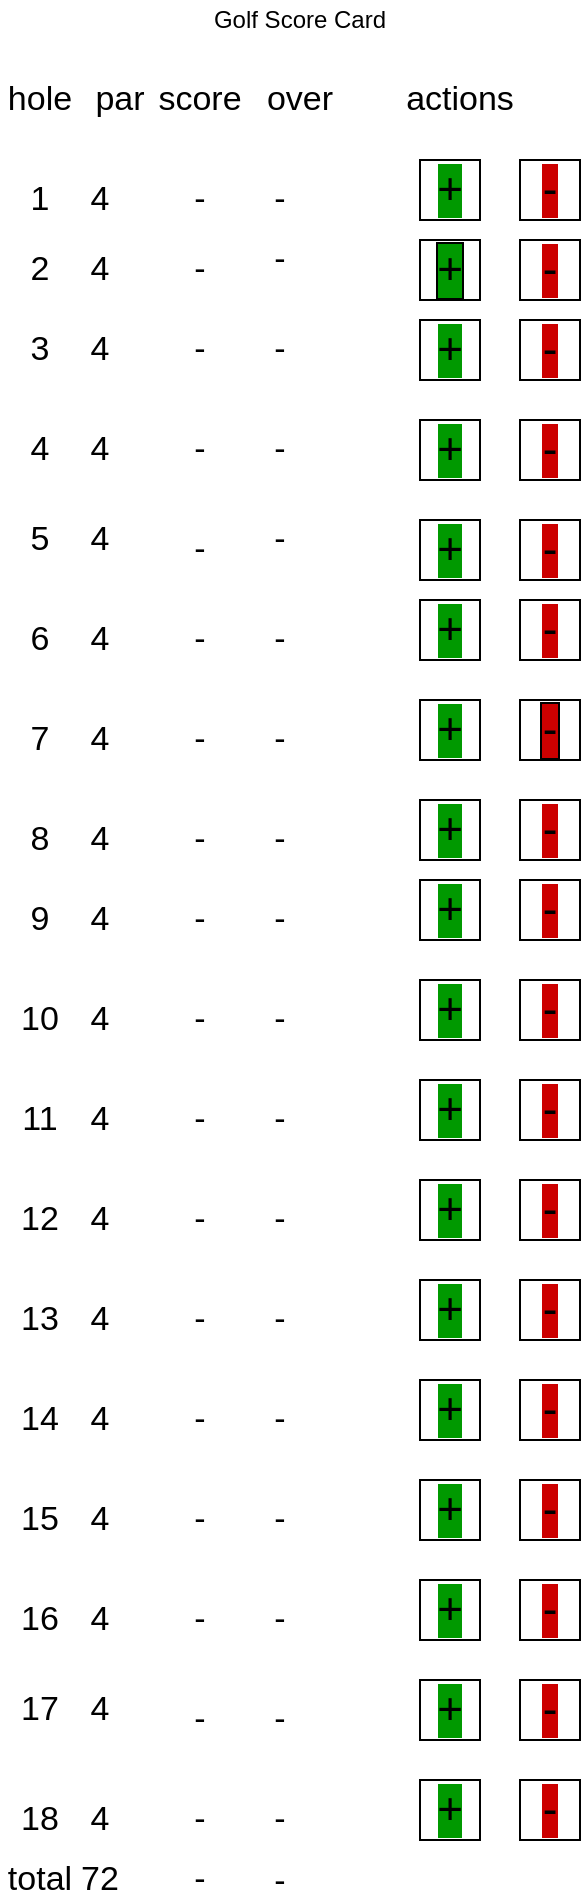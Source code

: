 <mxfile version="13.7.9" type="device"><diagram id="zDhVhVxxQw_o-nCUrhos" name="Page-1"><mxGraphModel dx="868" dy="482" grid="1" gridSize="10" guides="1" tooltips="1" connect="1" arrows="1" fold="1" page="1" pageScale="1" pageWidth="850" pageHeight="1100" math="0" shadow="0"><root><mxCell id="0"/><mxCell id="1" parent="0"/><mxCell id="NQEQ-MzYoxmdR76SNKdZ-1" value="Golf Score Card" style="text;html=1;strokeColor=none;fillColor=none;align=center;verticalAlign=middle;whiteSpace=wrap;rounded=0;" vertex="1" parent="1"><mxGeometry x="140" y="20" width="140" height="20" as="geometry"/></mxCell><mxCell id="NQEQ-MzYoxmdR76SNKdZ-3" value="+" style="whiteSpace=wrap;html=1;aspect=fixed;fontSize=22;labelBorderColor=#000000;labelBackgroundColor=#009900;" vertex="1" parent="1"><mxGeometry x="270" y="140" width="30" height="30" as="geometry"/></mxCell><mxCell id="NQEQ-MzYoxmdR76SNKdZ-4" value="+" style="whiteSpace=wrap;html=1;aspect=fixed;fontSize=22;labelBackgroundColor=#009900;" vertex="1" parent="1"><mxGeometry x="270" y="100" width="30" height="30" as="geometry"/></mxCell><mxCell id="NQEQ-MzYoxmdR76SNKdZ-5" value="+" style="whiteSpace=wrap;html=1;aspect=fixed;fontSize=22;labelBackgroundColor=#009900;" vertex="1" parent="1"><mxGeometry x="270" y="910" width="30" height="30" as="geometry"/></mxCell><mxCell id="NQEQ-MzYoxmdR76SNKdZ-6" value="+" style="whiteSpace=wrap;html=1;aspect=fixed;fontSize=22;labelBackgroundColor=#009900;" vertex="1" parent="1"><mxGeometry x="270" y="860" width="30" height="30" as="geometry"/></mxCell><mxCell id="NQEQ-MzYoxmdR76SNKdZ-7" value="+" style="whiteSpace=wrap;html=1;aspect=fixed;fontSize=22;labelBackgroundColor=#009900;" vertex="1" parent="1"><mxGeometry x="270" y="810" width="30" height="30" as="geometry"/></mxCell><mxCell id="NQEQ-MzYoxmdR76SNKdZ-8" value="+" style="whiteSpace=wrap;html=1;aspect=fixed;fontSize=22;labelBackgroundColor=#009900;" vertex="1" parent="1"><mxGeometry x="270" y="760" width="30" height="30" as="geometry"/></mxCell><mxCell id="NQEQ-MzYoxmdR76SNKdZ-9" value="+" style="whiteSpace=wrap;html=1;aspect=fixed;fontSize=22;labelBackgroundColor=#009900;" vertex="1" parent="1"><mxGeometry x="270" y="710" width="30" height="30" as="geometry"/></mxCell><mxCell id="NQEQ-MzYoxmdR76SNKdZ-10" value="+" style="whiteSpace=wrap;html=1;aspect=fixed;fontSize=22;labelBackgroundColor=#009900;" vertex="1" parent="1"><mxGeometry x="270" y="660" width="30" height="30" as="geometry"/></mxCell><mxCell id="NQEQ-MzYoxmdR76SNKdZ-11" value="+" style="whiteSpace=wrap;html=1;aspect=fixed;fontSize=22;labelBackgroundColor=#009900;" vertex="1" parent="1"><mxGeometry x="270" y="610" width="30" height="30" as="geometry"/></mxCell><mxCell id="NQEQ-MzYoxmdR76SNKdZ-12" value="+" style="whiteSpace=wrap;html=1;aspect=fixed;fontSize=22;labelBackgroundColor=#009900;" vertex="1" parent="1"><mxGeometry x="270" y="560" width="30" height="30" as="geometry"/></mxCell><mxCell id="NQEQ-MzYoxmdR76SNKdZ-13" value="+" style="whiteSpace=wrap;html=1;aspect=fixed;fontSize=22;labelBackgroundColor=#009900;" vertex="1" parent="1"><mxGeometry x="270" y="510" width="30" height="30" as="geometry"/></mxCell><mxCell id="NQEQ-MzYoxmdR76SNKdZ-14" value="+" style="whiteSpace=wrap;html=1;aspect=fixed;fontSize=22;labelBackgroundColor=#009900;" vertex="1" parent="1"><mxGeometry x="270" y="460" width="30" height="30" as="geometry"/></mxCell><mxCell id="NQEQ-MzYoxmdR76SNKdZ-15" value="+" style="whiteSpace=wrap;html=1;aspect=fixed;fontSize=22;labelBackgroundColor=#009900;" vertex="1" parent="1"><mxGeometry x="270" y="420" width="30" height="30" as="geometry"/></mxCell><mxCell id="NQEQ-MzYoxmdR76SNKdZ-16" value="+" style="whiteSpace=wrap;html=1;aspect=fixed;fontSize=22;labelBackgroundColor=#009900;" vertex="1" parent="1"><mxGeometry x="270" y="370" width="30" height="30" as="geometry"/></mxCell><mxCell id="NQEQ-MzYoxmdR76SNKdZ-17" value="+" style="whiteSpace=wrap;html=1;aspect=fixed;fontSize=22;labelBackgroundColor=#009900;" vertex="1" parent="1"><mxGeometry x="270" y="320" width="30" height="30" as="geometry"/></mxCell><mxCell id="NQEQ-MzYoxmdR76SNKdZ-18" value="+" style="whiteSpace=wrap;html=1;aspect=fixed;fontSize=22;labelBackgroundColor=#009900;" vertex="1" parent="1"><mxGeometry x="270" y="280" width="30" height="30" as="geometry"/></mxCell><mxCell id="NQEQ-MzYoxmdR76SNKdZ-19" value="+" style="whiteSpace=wrap;html=1;aspect=fixed;fontSize=22;labelBackgroundColor=#009900;" vertex="1" parent="1"><mxGeometry x="270" y="230" width="30" height="30" as="geometry"/></mxCell><mxCell id="NQEQ-MzYoxmdR76SNKdZ-20" value="+" style="whiteSpace=wrap;html=1;aspect=fixed;fontSize=22;labelBackgroundColor=#009900;" vertex="1" parent="1"><mxGeometry x="270" y="180" width="30" height="30" as="geometry"/></mxCell><mxCell id="NQEQ-MzYoxmdR76SNKdZ-24" value="-" style="whiteSpace=wrap;html=1;aspect=fixed;fontSize=22;labelBorderColor=#000000;labelBackgroundColor=#CC0000;" vertex="1" parent="1"><mxGeometry x="320" y="370" width="30" height="30" as="geometry"/></mxCell><mxCell id="NQEQ-MzYoxmdR76SNKdZ-25" value="-" style="whiteSpace=wrap;html=1;aspect=fixed;fontSize=22;labelBackgroundColor=#CC0000;" vertex="1" parent="1"><mxGeometry x="320" y="420" width="30" height="30" as="geometry"/></mxCell><mxCell id="NQEQ-MzYoxmdR76SNKdZ-26" value="-" style="whiteSpace=wrap;html=1;aspect=fixed;fontSize=22;labelBackgroundColor=#CC0000;" vertex="1" parent="1"><mxGeometry x="320" y="100" width="30" height="30" as="geometry"/></mxCell><mxCell id="NQEQ-MzYoxmdR76SNKdZ-29" value="-" style="whiteSpace=wrap;html=1;aspect=fixed;fontSize=22;labelBackgroundColor=#CC0000;" vertex="1" parent="1"><mxGeometry x="320" y="910" width="30" height="30" as="geometry"/></mxCell><mxCell id="NQEQ-MzYoxmdR76SNKdZ-30" value="-" style="whiteSpace=wrap;html=1;aspect=fixed;fontSize=22;labelBackgroundColor=#CC0000;" vertex="1" parent="1"><mxGeometry x="320" y="860" width="30" height="30" as="geometry"/></mxCell><mxCell id="NQEQ-MzYoxmdR76SNKdZ-31" value="-" style="whiteSpace=wrap;html=1;aspect=fixed;fontSize=22;labelBackgroundColor=#CC0000;" vertex="1" parent="1"><mxGeometry x="320" y="810" width="30" height="30" as="geometry"/></mxCell><mxCell id="NQEQ-MzYoxmdR76SNKdZ-32" value="-" style="whiteSpace=wrap;html=1;aspect=fixed;fontSize=22;labelBackgroundColor=#CC0000;" vertex="1" parent="1"><mxGeometry x="320" y="760" width="30" height="30" as="geometry"/></mxCell><mxCell id="NQEQ-MzYoxmdR76SNKdZ-33" value="-" style="whiteSpace=wrap;html=1;aspect=fixed;fontSize=22;labelBackgroundColor=#CC0000;" vertex="1" parent="1"><mxGeometry x="320" y="710" width="30" height="30" as="geometry"/></mxCell><mxCell id="NQEQ-MzYoxmdR76SNKdZ-34" value="-" style="whiteSpace=wrap;html=1;aspect=fixed;fontSize=22;labelBackgroundColor=#CC0000;" vertex="1" parent="1"><mxGeometry x="320" y="460" width="30" height="30" as="geometry"/></mxCell><mxCell id="NQEQ-MzYoxmdR76SNKdZ-35" value="-" style="whiteSpace=wrap;html=1;aspect=fixed;fontSize=22;labelBackgroundColor=#CC0000;" vertex="1" parent="1"><mxGeometry x="320" y="510" width="30" height="30" as="geometry"/></mxCell><mxCell id="NQEQ-MzYoxmdR76SNKdZ-36" value="-" style="whiteSpace=wrap;html=1;aspect=fixed;fontSize=22;labelBackgroundColor=#CC0000;" vertex="1" parent="1"><mxGeometry x="320" y="560" width="30" height="30" as="geometry"/></mxCell><mxCell id="NQEQ-MzYoxmdR76SNKdZ-37" value="-" style="whiteSpace=wrap;html=1;aspect=fixed;fontSize=22;labelBackgroundColor=#CC0000;" vertex="1" parent="1"><mxGeometry x="320" y="610" width="30" height="30" as="geometry"/></mxCell><mxCell id="NQEQ-MzYoxmdR76SNKdZ-38" value="-" style="whiteSpace=wrap;html=1;aspect=fixed;fontSize=22;labelBackgroundColor=#CC0000;" vertex="1" parent="1"><mxGeometry x="320" y="660" width="30" height="30" as="geometry"/></mxCell><mxCell id="NQEQ-MzYoxmdR76SNKdZ-39" value="-" style="whiteSpace=wrap;html=1;aspect=fixed;fontSize=22;labelBackgroundColor=#CC0000;" vertex="1" parent="1"><mxGeometry x="320" y="140" width="30" height="30" as="geometry"/></mxCell><mxCell id="NQEQ-MzYoxmdR76SNKdZ-40" value="-" style="whiteSpace=wrap;html=1;aspect=fixed;fontSize=22;labelBackgroundColor=#CC0000;" vertex="1" parent="1"><mxGeometry x="320" y="180" width="30" height="30" as="geometry"/></mxCell><mxCell id="NQEQ-MzYoxmdR76SNKdZ-41" value="-" style="whiteSpace=wrap;html=1;aspect=fixed;fontSize=22;labelBackgroundColor=#CC0000;" vertex="1" parent="1"><mxGeometry x="320" y="230" width="30" height="30" as="geometry"/></mxCell><mxCell id="NQEQ-MzYoxmdR76SNKdZ-42" value="-" style="whiteSpace=wrap;html=1;aspect=fixed;fontSize=22;labelBackgroundColor=#CC0000;" vertex="1" parent="1"><mxGeometry x="320" y="280" width="30" height="30" as="geometry"/></mxCell><mxCell id="NQEQ-MzYoxmdR76SNKdZ-43" value="-" style="whiteSpace=wrap;html=1;aspect=fixed;fontSize=22;labelBackgroundColor=#CC0000;" vertex="1" parent="1"><mxGeometry x="320" y="320" width="30" height="30" as="geometry"/></mxCell><mxCell id="NQEQ-MzYoxmdR76SNKdZ-47" value="hole" style="text;html=1;strokeColor=none;fillColor=none;align=center;verticalAlign=middle;whiteSpace=wrap;rounded=0;fontSize=17;" vertex="1" parent="1"><mxGeometry x="60" y="60" width="40" height="20" as="geometry"/></mxCell><mxCell id="NQEQ-MzYoxmdR76SNKdZ-49" value="par" style="text;html=1;strokeColor=none;fillColor=none;align=center;verticalAlign=middle;whiteSpace=wrap;rounded=0;fontSize=17;" vertex="1" parent="1"><mxGeometry x="100" y="60" width="40" height="20" as="geometry"/></mxCell><mxCell id="NQEQ-MzYoxmdR76SNKdZ-50" value="score" style="text;html=1;strokeColor=none;fillColor=none;align=center;verticalAlign=middle;whiteSpace=wrap;rounded=0;fontSize=17;" vertex="1" parent="1"><mxGeometry x="140" y="60" width="40" height="20" as="geometry"/></mxCell><mxCell id="NQEQ-MzYoxmdR76SNKdZ-51" value="over" style="text;html=1;strokeColor=none;fillColor=none;align=center;verticalAlign=middle;whiteSpace=wrap;rounded=0;fontSize=17;" vertex="1" parent="1"><mxGeometry x="190" y="60" width="40" height="20" as="geometry"/></mxCell><mxCell id="NQEQ-MzYoxmdR76SNKdZ-52" value="4" style="text;html=1;strokeColor=none;fillColor=none;align=center;verticalAlign=middle;whiteSpace=wrap;rounded=0;fontSize=17;" vertex="1" parent="1"><mxGeometry x="90" y="110" width="40" height="20" as="geometry"/></mxCell><mxCell id="NQEQ-MzYoxmdR76SNKdZ-53" value="-" style="text;html=1;strokeColor=none;fillColor=none;align=center;verticalAlign=middle;whiteSpace=wrap;rounded=0;fontSize=17;" vertex="1" parent="1"><mxGeometry x="140" y="110" width="40" height="20" as="geometry"/></mxCell><mxCell id="NQEQ-MzYoxmdR76SNKdZ-54" value="8" style="text;html=1;strokeColor=none;fillColor=none;align=center;verticalAlign=middle;whiteSpace=wrap;rounded=0;fontSize=17;" vertex="1" parent="1"><mxGeometry x="60" y="430" width="40" height="20" as="geometry"/></mxCell><mxCell id="NQEQ-MzYoxmdR76SNKdZ-55" value="7" style="text;html=1;strokeColor=none;fillColor=none;align=center;verticalAlign=middle;whiteSpace=wrap;rounded=0;fontSize=17;" vertex="1" parent="1"><mxGeometry x="60" y="380" width="40" height="20" as="geometry"/></mxCell><mxCell id="NQEQ-MzYoxmdR76SNKdZ-56" value="6" style="text;html=1;strokeColor=none;fillColor=none;align=center;verticalAlign=middle;whiteSpace=wrap;rounded=0;fontSize=17;" vertex="1" parent="1"><mxGeometry x="60" y="330" width="40" height="20" as="geometry"/></mxCell><mxCell id="NQEQ-MzYoxmdR76SNKdZ-57" value="5" style="text;html=1;strokeColor=none;fillColor=none;align=center;verticalAlign=middle;whiteSpace=wrap;rounded=0;fontSize=17;" vertex="1" parent="1"><mxGeometry x="60" y="280" width="40" height="20" as="geometry"/></mxCell><mxCell id="NQEQ-MzYoxmdR76SNKdZ-58" value="1" style="text;html=1;strokeColor=none;fillColor=none;align=center;verticalAlign=middle;whiteSpace=wrap;rounded=0;fontSize=17;" vertex="1" parent="1"><mxGeometry x="60" y="110" width="40" height="20" as="geometry"/></mxCell><mxCell id="NQEQ-MzYoxmdR76SNKdZ-59" value="2" style="text;html=1;strokeColor=none;fillColor=none;align=center;verticalAlign=middle;whiteSpace=wrap;rounded=0;fontSize=17;" vertex="1" parent="1"><mxGeometry x="60" y="145" width="40" height="20" as="geometry"/></mxCell><mxCell id="NQEQ-MzYoxmdR76SNKdZ-60" value="3" style="text;html=1;strokeColor=none;fillColor=none;align=center;verticalAlign=middle;whiteSpace=wrap;rounded=0;fontSize=17;" vertex="1" parent="1"><mxGeometry x="60" y="185" width="40" height="20" as="geometry"/></mxCell><mxCell id="NQEQ-MzYoxmdR76SNKdZ-61" value="4" style="text;html=1;strokeColor=none;fillColor=none;align=center;verticalAlign=middle;whiteSpace=wrap;rounded=0;fontSize=17;" vertex="1" parent="1"><mxGeometry x="60" y="235" width="40" height="20" as="geometry"/></mxCell><mxCell id="NQEQ-MzYoxmdR76SNKdZ-63" value="4" style="text;html=1;strokeColor=none;fillColor=none;align=center;verticalAlign=middle;whiteSpace=wrap;rounded=0;fontSize=17;" vertex="1" parent="1"><mxGeometry x="90" y="145" width="40" height="20" as="geometry"/></mxCell><mxCell id="NQEQ-MzYoxmdR76SNKdZ-64" value="4" style="text;html=1;strokeColor=none;fillColor=none;align=center;verticalAlign=middle;whiteSpace=wrap;rounded=0;fontSize=17;" vertex="1" parent="1"><mxGeometry x="90" y="520" width="40" height="20" as="geometry"/></mxCell><mxCell id="NQEQ-MzYoxmdR76SNKdZ-65" value="4" style="text;html=1;strokeColor=none;fillColor=none;align=center;verticalAlign=middle;whiteSpace=wrap;rounded=0;fontSize=17;" vertex="1" parent="1"><mxGeometry x="90" y="470" width="40" height="20" as="geometry"/></mxCell><mxCell id="NQEQ-MzYoxmdR76SNKdZ-66" value="4" style="text;html=1;strokeColor=none;fillColor=none;align=center;verticalAlign=middle;whiteSpace=wrap;rounded=0;fontSize=17;" vertex="1" parent="1"><mxGeometry x="90" y="430" width="40" height="20" as="geometry"/></mxCell><mxCell id="NQEQ-MzYoxmdR76SNKdZ-67" value="4" style="text;html=1;strokeColor=none;fillColor=none;align=center;verticalAlign=middle;whiteSpace=wrap;rounded=0;fontSize=17;" vertex="1" parent="1"><mxGeometry x="90" y="280" width="40" height="20" as="geometry"/></mxCell><mxCell id="NQEQ-MzYoxmdR76SNKdZ-68" value="4" style="text;html=1;strokeColor=none;fillColor=none;align=center;verticalAlign=middle;whiteSpace=wrap;rounded=0;fontSize=17;" vertex="1" parent="1"><mxGeometry x="90" y="380" width="40" height="20" as="geometry"/></mxCell><mxCell id="NQEQ-MzYoxmdR76SNKdZ-69" value="4" style="text;html=1;strokeColor=none;fillColor=none;align=center;verticalAlign=middle;whiteSpace=wrap;rounded=0;fontSize=17;" vertex="1" parent="1"><mxGeometry x="90" y="330" width="40" height="20" as="geometry"/></mxCell><mxCell id="NQEQ-MzYoxmdR76SNKdZ-70" value="4" style="text;html=1;strokeColor=none;fillColor=none;align=center;verticalAlign=middle;whiteSpace=wrap;rounded=0;fontSize=17;" vertex="1" parent="1"><mxGeometry x="90" y="235" width="40" height="20" as="geometry"/></mxCell><mxCell id="NQEQ-MzYoxmdR76SNKdZ-71" value="4" style="text;html=1;strokeColor=none;fillColor=none;align=center;verticalAlign=middle;whiteSpace=wrap;rounded=0;fontSize=17;" vertex="1" parent="1"><mxGeometry x="90" y="185" width="40" height="20" as="geometry"/></mxCell><mxCell id="NQEQ-MzYoxmdR76SNKdZ-73" value="4" style="text;html=1;strokeColor=none;fillColor=none;align=center;verticalAlign=middle;whiteSpace=wrap;rounded=0;fontSize=17;" vertex="1" parent="1"><mxGeometry x="90" y="670" width="40" height="20" as="geometry"/></mxCell><mxCell id="NQEQ-MzYoxmdR76SNKdZ-74" value="4" style="text;html=1;strokeColor=none;fillColor=none;align=center;verticalAlign=middle;whiteSpace=wrap;rounded=0;fontSize=17;" vertex="1" parent="1"><mxGeometry x="90" y="620" width="40" height="20" as="geometry"/></mxCell><mxCell id="NQEQ-MzYoxmdR76SNKdZ-75" value="4" style="text;html=1;strokeColor=none;fillColor=none;align=center;verticalAlign=middle;whiteSpace=wrap;rounded=0;fontSize=17;" vertex="1" parent="1"><mxGeometry x="90" y="570" width="40" height="20" as="geometry"/></mxCell><mxCell id="NQEQ-MzYoxmdR76SNKdZ-76" value="4" style="text;html=1;strokeColor=none;fillColor=none;align=center;verticalAlign=middle;whiteSpace=wrap;rounded=0;fontSize=17;" vertex="1" parent="1"><mxGeometry x="90" y="770" width="40" height="20" as="geometry"/></mxCell><mxCell id="NQEQ-MzYoxmdR76SNKdZ-77" value="4" style="text;html=1;strokeColor=none;fillColor=none;align=center;verticalAlign=middle;whiteSpace=wrap;rounded=0;fontSize=17;" vertex="1" parent="1"><mxGeometry x="90" y="720" width="40" height="20" as="geometry"/></mxCell><mxCell id="NQEQ-MzYoxmdR76SNKdZ-78" value="4" style="text;html=1;strokeColor=none;fillColor=none;align=center;verticalAlign=middle;whiteSpace=wrap;rounded=0;fontSize=17;" vertex="1" parent="1"><mxGeometry x="90" y="865" width="40" height="20" as="geometry"/></mxCell><mxCell id="NQEQ-MzYoxmdR76SNKdZ-79" value="4" style="text;html=1;strokeColor=none;fillColor=none;align=center;verticalAlign=middle;whiteSpace=wrap;rounded=0;fontSize=17;" vertex="1" parent="1"><mxGeometry x="90" y="820" width="40" height="20" as="geometry"/></mxCell><mxCell id="NQEQ-MzYoxmdR76SNKdZ-80" value="4" style="text;html=1;strokeColor=none;fillColor=none;align=center;verticalAlign=middle;whiteSpace=wrap;rounded=0;fontSize=17;" vertex="1" parent="1"><mxGeometry x="90" y="920" width="40" height="20" as="geometry"/></mxCell><mxCell id="NQEQ-MzYoxmdR76SNKdZ-81" value="9" style="text;html=1;strokeColor=none;fillColor=none;align=center;verticalAlign=middle;whiteSpace=wrap;rounded=0;fontSize=17;" vertex="1" parent="1"><mxGeometry x="60" y="470" width="40" height="20" as="geometry"/></mxCell><mxCell id="NQEQ-MzYoxmdR76SNKdZ-82" style="edgeStyle=orthogonalEdgeStyle;rounded=0;orthogonalLoop=1;jettySize=auto;html=1;exitX=0.5;exitY=1;exitDx=0;exitDy=0;fontSize=17;" edge="1" parent="1" source="NQEQ-MzYoxmdR76SNKdZ-81" target="NQEQ-MzYoxmdR76SNKdZ-81"><mxGeometry relative="1" as="geometry"/></mxCell><mxCell id="NQEQ-MzYoxmdR76SNKdZ-83" value="10" style="text;html=1;strokeColor=none;fillColor=none;align=center;verticalAlign=middle;whiteSpace=wrap;rounded=0;fontSize=17;" vertex="1" parent="1"><mxGeometry x="60" y="520" width="40" height="20" as="geometry"/></mxCell><mxCell id="NQEQ-MzYoxmdR76SNKdZ-84" value="14" style="text;html=1;strokeColor=none;fillColor=none;align=center;verticalAlign=middle;whiteSpace=wrap;rounded=0;fontSize=17;" vertex="1" parent="1"><mxGeometry x="60" y="720" width="40" height="20" as="geometry"/></mxCell><mxCell id="NQEQ-MzYoxmdR76SNKdZ-85" value="13" style="text;html=1;strokeColor=none;fillColor=none;align=center;verticalAlign=middle;whiteSpace=wrap;rounded=0;fontSize=17;" vertex="1" parent="1"><mxGeometry x="60" y="670" width="40" height="20" as="geometry"/></mxCell><mxCell id="NQEQ-MzYoxmdR76SNKdZ-86" value="12" style="text;html=1;strokeColor=none;fillColor=none;align=center;verticalAlign=middle;whiteSpace=wrap;rounded=0;fontSize=17;" vertex="1" parent="1"><mxGeometry x="60" y="620" width="40" height="20" as="geometry"/></mxCell><mxCell id="NQEQ-MzYoxmdR76SNKdZ-87" value="11" style="text;html=1;strokeColor=none;fillColor=none;align=center;verticalAlign=middle;whiteSpace=wrap;rounded=0;fontSize=17;" vertex="1" parent="1"><mxGeometry x="60" y="570" width="40" height="20" as="geometry"/></mxCell><mxCell id="NQEQ-MzYoxmdR76SNKdZ-88" value="15" style="text;html=1;strokeColor=none;fillColor=none;align=center;verticalAlign=middle;whiteSpace=wrap;rounded=0;fontSize=17;" vertex="1" parent="1"><mxGeometry x="60" y="770" width="40" height="20" as="geometry"/></mxCell><mxCell id="NQEQ-MzYoxmdR76SNKdZ-90" value="16" style="text;html=1;strokeColor=none;fillColor=none;align=center;verticalAlign=middle;whiteSpace=wrap;rounded=0;fontSize=17;" vertex="1" parent="1"><mxGeometry x="60" y="820" width="40" height="20" as="geometry"/></mxCell><mxCell id="NQEQ-MzYoxmdR76SNKdZ-91" value="17" style="text;html=1;strokeColor=none;fillColor=none;align=center;verticalAlign=middle;whiteSpace=wrap;rounded=0;fontSize=17;" vertex="1" parent="1"><mxGeometry x="60" y="865" width="40" height="20" as="geometry"/></mxCell><mxCell id="NQEQ-MzYoxmdR76SNKdZ-92" value="18" style="text;html=1;strokeColor=none;fillColor=none;align=center;verticalAlign=middle;whiteSpace=wrap;rounded=0;fontSize=17;" vertex="1" parent="1"><mxGeometry x="60" y="920" width="40" height="20" as="geometry"/></mxCell><mxCell id="NQEQ-MzYoxmdR76SNKdZ-94" value="-" style="text;html=1;strokeColor=none;fillColor=none;align=center;verticalAlign=middle;whiteSpace=wrap;rounded=0;fontSize=17;" vertex="1" parent="1"><mxGeometry x="180" y="110" width="40" height="20" as="geometry"/></mxCell><mxCell id="NQEQ-MzYoxmdR76SNKdZ-95" value="-" style="text;html=1;strokeColor=none;fillColor=none;align=center;verticalAlign=middle;whiteSpace=wrap;rounded=0;fontSize=17;" vertex="1" parent="1"><mxGeometry x="180" y="140" width="40" height="20" as="geometry"/></mxCell><mxCell id="NQEQ-MzYoxmdR76SNKdZ-96" value="-" style="text;html=1;strokeColor=none;fillColor=none;align=center;verticalAlign=middle;whiteSpace=wrap;rounded=0;fontSize=17;" vertex="1" parent="1"><mxGeometry x="180" y="570" width="40" height="20" as="geometry"/></mxCell><mxCell id="NQEQ-MzYoxmdR76SNKdZ-97" value="-" style="text;html=1;strokeColor=none;fillColor=none;align=center;verticalAlign=middle;whiteSpace=wrap;rounded=0;fontSize=17;" vertex="1" parent="1"><mxGeometry x="140" y="520" width="40" height="20" as="geometry"/></mxCell><mxCell id="NQEQ-MzYoxmdR76SNKdZ-98" value="-" style="text;html=1;strokeColor=none;fillColor=none;align=center;verticalAlign=middle;whiteSpace=wrap;rounded=0;fontSize=17;" vertex="1" parent="1"><mxGeometry x="180" y="520" width="40" height="20" as="geometry"/></mxCell><mxCell id="NQEQ-MzYoxmdR76SNKdZ-99" value="-" style="text;html=1;strokeColor=none;fillColor=none;align=center;verticalAlign=middle;whiteSpace=wrap;rounded=0;fontSize=17;" vertex="1" parent="1"><mxGeometry x="140" y="470" width="40" height="20" as="geometry"/></mxCell><mxCell id="NQEQ-MzYoxmdR76SNKdZ-100" value="-" style="text;html=1;strokeColor=none;fillColor=none;align=center;verticalAlign=middle;whiteSpace=wrap;rounded=0;fontSize=17;" vertex="1" parent="1"><mxGeometry x="180" y="470" width="40" height="20" as="geometry"/></mxCell><mxCell id="NQEQ-MzYoxmdR76SNKdZ-101" value="-" style="text;html=1;strokeColor=none;fillColor=none;align=center;verticalAlign=middle;whiteSpace=wrap;rounded=0;fontSize=17;" vertex="1" parent="1"><mxGeometry x="140" y="430" width="40" height="20" as="geometry"/></mxCell><mxCell id="NQEQ-MzYoxmdR76SNKdZ-102" value="-" style="text;html=1;strokeColor=none;fillColor=none;align=center;verticalAlign=middle;whiteSpace=wrap;rounded=0;fontSize=17;" vertex="1" parent="1"><mxGeometry x="180" y="430" width="40" height="20" as="geometry"/></mxCell><mxCell id="NQEQ-MzYoxmdR76SNKdZ-103" value="-" style="text;html=1;strokeColor=none;fillColor=none;align=center;verticalAlign=middle;whiteSpace=wrap;rounded=0;fontSize=17;" vertex="1" parent="1"><mxGeometry x="140" y="380" width="40" height="20" as="geometry"/></mxCell><mxCell id="NQEQ-MzYoxmdR76SNKdZ-104" value="-" style="text;html=1;strokeColor=none;fillColor=none;align=center;verticalAlign=middle;whiteSpace=wrap;rounded=0;fontSize=17;" vertex="1" parent="1"><mxGeometry x="180" y="380" width="40" height="20" as="geometry"/></mxCell><mxCell id="NQEQ-MzYoxmdR76SNKdZ-105" value="-" style="text;html=1;strokeColor=none;fillColor=none;align=center;verticalAlign=middle;whiteSpace=wrap;rounded=0;fontSize=17;" vertex="1" parent="1"><mxGeometry x="180" y="330" width="40" height="20" as="geometry"/></mxCell><mxCell id="NQEQ-MzYoxmdR76SNKdZ-106" value="-" style="text;html=1;strokeColor=none;fillColor=none;align=center;verticalAlign=middle;whiteSpace=wrap;rounded=0;fontSize=17;" vertex="1" parent="1"><mxGeometry x="140" y="330" width="40" height="20" as="geometry"/></mxCell><mxCell id="NQEQ-MzYoxmdR76SNKdZ-107" value="-" style="text;html=1;strokeColor=none;fillColor=none;align=center;verticalAlign=middle;whiteSpace=wrap;rounded=0;fontSize=17;" vertex="1" parent="1"><mxGeometry x="180" y="280" width="40" height="20" as="geometry"/></mxCell><mxCell id="NQEQ-MzYoxmdR76SNKdZ-108" value="-" style="text;html=1;strokeColor=none;fillColor=none;align=center;verticalAlign=middle;whiteSpace=wrap;rounded=0;fontSize=17;" vertex="1" parent="1"><mxGeometry x="180" y="235" width="40" height="20" as="geometry"/></mxCell><mxCell id="NQEQ-MzYoxmdR76SNKdZ-109" value="-" style="text;html=1;strokeColor=none;fillColor=none;align=center;verticalAlign=middle;whiteSpace=wrap;rounded=0;fontSize=17;" vertex="1" parent="1"><mxGeometry x="180" y="185" width="40" height="20" as="geometry"/></mxCell><mxCell id="NQEQ-MzYoxmdR76SNKdZ-110" value="-" style="text;html=1;strokeColor=none;fillColor=none;align=center;verticalAlign=middle;whiteSpace=wrap;rounded=0;fontSize=17;" vertex="1" parent="1"><mxGeometry x="140" y="285" width="40" height="20" as="geometry"/></mxCell><mxCell id="NQEQ-MzYoxmdR76SNKdZ-111" value="-" style="text;html=1;strokeColor=none;fillColor=none;align=center;verticalAlign=middle;whiteSpace=wrap;rounded=0;fontSize=17;" vertex="1" parent="1"><mxGeometry x="140" y="235" width="40" height="20" as="geometry"/></mxCell><mxCell id="NQEQ-MzYoxmdR76SNKdZ-112" value="-" style="text;html=1;strokeColor=none;fillColor=none;align=center;verticalAlign=middle;whiteSpace=wrap;rounded=0;fontSize=17;" vertex="1" parent="1"><mxGeometry x="140" y="185" width="40" height="20" as="geometry"/></mxCell><mxCell id="NQEQ-MzYoxmdR76SNKdZ-113" value="-" style="text;html=1;strokeColor=none;fillColor=none;align=center;verticalAlign=middle;whiteSpace=wrap;rounded=0;fontSize=17;" vertex="1" parent="1"><mxGeometry x="140" y="145" width="40" height="20" as="geometry"/></mxCell><mxCell id="NQEQ-MzYoxmdR76SNKdZ-116" style="edgeStyle=orthogonalEdgeStyle;rounded=0;orthogonalLoop=1;jettySize=auto;html=1;exitX=0.5;exitY=1;exitDx=0;exitDy=0;fontSize=17;" edge="1" parent="1" source="NQEQ-MzYoxmdR76SNKdZ-110" target="NQEQ-MzYoxmdR76SNKdZ-110"><mxGeometry relative="1" as="geometry"/></mxCell><mxCell id="NQEQ-MzYoxmdR76SNKdZ-117" style="edgeStyle=orthogonalEdgeStyle;rounded=0;orthogonalLoop=1;jettySize=auto;html=1;exitX=0.5;exitY=1;exitDx=0;exitDy=0;fontSize=17;" edge="1" parent="1" source="NQEQ-MzYoxmdR76SNKdZ-103" target="NQEQ-MzYoxmdR76SNKdZ-103"><mxGeometry relative="1" as="geometry"/></mxCell><mxCell id="NQEQ-MzYoxmdR76SNKdZ-119" value="-" style="text;html=1;strokeColor=none;fillColor=none;align=center;verticalAlign=middle;whiteSpace=wrap;rounded=0;fontSize=17;" vertex="1" parent="1"><mxGeometry x="140" y="770" width="40" height="20" as="geometry"/></mxCell><mxCell id="NQEQ-MzYoxmdR76SNKdZ-120" value="-" style="text;html=1;strokeColor=none;fillColor=none;align=center;verticalAlign=middle;whiteSpace=wrap;rounded=0;fontSize=17;" vertex="1" parent="1"><mxGeometry x="180" y="770" width="40" height="20" as="geometry"/></mxCell><mxCell id="NQEQ-MzYoxmdR76SNKdZ-121" value="-" style="text;html=1;strokeColor=none;fillColor=none;align=center;verticalAlign=middle;whiteSpace=wrap;rounded=0;fontSize=17;" vertex="1" parent="1"><mxGeometry x="140" y="720" width="40" height="20" as="geometry"/></mxCell><mxCell id="NQEQ-MzYoxmdR76SNKdZ-122" value="-" style="text;html=1;strokeColor=none;fillColor=none;align=center;verticalAlign=middle;whiteSpace=wrap;rounded=0;fontSize=17;" vertex="1" parent="1"><mxGeometry x="180" y="720" width="40" height="20" as="geometry"/></mxCell><mxCell id="NQEQ-MzYoxmdR76SNKdZ-123" value="-" style="text;html=1;strokeColor=none;fillColor=none;align=center;verticalAlign=middle;whiteSpace=wrap;rounded=0;fontSize=17;" vertex="1" parent="1"><mxGeometry x="140" y="670" width="40" height="20" as="geometry"/></mxCell><mxCell id="NQEQ-MzYoxmdR76SNKdZ-124" value="-" style="text;html=1;strokeColor=none;fillColor=none;align=center;verticalAlign=middle;whiteSpace=wrap;rounded=0;fontSize=17;" vertex="1" parent="1"><mxGeometry x="180" y="670" width="40" height="20" as="geometry"/></mxCell><mxCell id="NQEQ-MzYoxmdR76SNKdZ-125" value="-" style="text;html=1;strokeColor=none;fillColor=none;align=center;verticalAlign=middle;whiteSpace=wrap;rounded=0;fontSize=17;" vertex="1" parent="1"><mxGeometry x="140" y="620" width="40" height="20" as="geometry"/></mxCell><mxCell id="NQEQ-MzYoxmdR76SNKdZ-126" value="-" style="text;html=1;strokeColor=none;fillColor=none;align=center;verticalAlign=middle;whiteSpace=wrap;rounded=0;fontSize=17;" vertex="1" parent="1"><mxGeometry x="180" y="620" width="40" height="20" as="geometry"/></mxCell><mxCell id="NQEQ-MzYoxmdR76SNKdZ-127" value="-" style="text;html=1;strokeColor=none;fillColor=none;align=center;verticalAlign=middle;whiteSpace=wrap;rounded=0;fontSize=17;" vertex="1" parent="1"><mxGeometry x="140" y="570" width="40" height="20" as="geometry"/></mxCell><mxCell id="NQEQ-MzYoxmdR76SNKdZ-128" value="-" style="text;html=1;strokeColor=none;fillColor=none;align=center;verticalAlign=middle;whiteSpace=wrap;rounded=0;fontSize=17;" vertex="1" parent="1"><mxGeometry x="140" y="920" width="40" height="20" as="geometry"/></mxCell><mxCell id="NQEQ-MzYoxmdR76SNKdZ-129" value="-" style="text;html=1;strokeColor=none;fillColor=none;align=center;verticalAlign=middle;whiteSpace=wrap;rounded=0;fontSize=17;" vertex="1" parent="1"><mxGeometry x="180" y="920" width="40" height="20" as="geometry"/></mxCell><mxCell id="NQEQ-MzYoxmdR76SNKdZ-130" value="-" style="text;html=1;strokeColor=none;fillColor=none;align=center;verticalAlign=middle;whiteSpace=wrap;rounded=0;fontSize=17;" vertex="1" parent="1"><mxGeometry x="140" y="870" width="40" height="20" as="geometry"/></mxCell><mxCell id="NQEQ-MzYoxmdR76SNKdZ-131" value="-" style="text;html=1;strokeColor=none;fillColor=none;align=center;verticalAlign=middle;whiteSpace=wrap;rounded=0;fontSize=17;" vertex="1" parent="1"><mxGeometry x="180" y="870" width="40" height="20" as="geometry"/></mxCell><mxCell id="NQEQ-MzYoxmdR76SNKdZ-132" value="-" style="text;html=1;strokeColor=none;fillColor=none;align=center;verticalAlign=middle;whiteSpace=wrap;rounded=0;fontSize=17;" vertex="1" parent="1"><mxGeometry x="140" y="820" width="40" height="20" as="geometry"/></mxCell><mxCell id="NQEQ-MzYoxmdR76SNKdZ-133" value="-" style="text;html=1;strokeColor=none;fillColor=none;align=center;verticalAlign=middle;whiteSpace=wrap;rounded=0;fontSize=17;" vertex="1" parent="1"><mxGeometry x="180" y="820" width="40" height="20" as="geometry"/></mxCell><mxCell id="NQEQ-MzYoxmdR76SNKdZ-134" value="total" style="text;html=1;strokeColor=none;fillColor=none;align=center;verticalAlign=middle;whiteSpace=wrap;rounded=0;fontSize=17;" vertex="1" parent="1"><mxGeometry x="60" y="950" width="40" height="20" as="geometry"/></mxCell><mxCell id="NQEQ-MzYoxmdR76SNKdZ-135" value="72" style="text;html=1;strokeColor=none;fillColor=none;align=center;verticalAlign=middle;whiteSpace=wrap;rounded=0;fontSize=17;" vertex="1" parent="1"><mxGeometry x="90" y="950" width="40" height="20" as="geometry"/></mxCell><mxCell id="NQEQ-MzYoxmdR76SNKdZ-136" value="-" style="text;html=1;strokeColor=none;fillColor=none;align=center;verticalAlign=middle;whiteSpace=wrap;rounded=0;fontSize=17;" vertex="1" parent="1"><mxGeometry x="140" y="950" width="40" height="20" as="geometry"/></mxCell><mxCell id="NQEQ-MzYoxmdR76SNKdZ-137" value="-" style="text;html=1;strokeColor=none;fillColor=none;align=center;verticalAlign=middle;whiteSpace=wrap;rounded=0;fontSize=17;" vertex="1" parent="1"><mxGeometry x="180" y="951" width="40" height="20" as="geometry"/></mxCell><mxCell id="NQEQ-MzYoxmdR76SNKdZ-139" value="actions" style="text;html=1;strokeColor=none;fillColor=none;align=center;verticalAlign=middle;whiteSpace=wrap;rounded=0;fontSize=17;" vertex="1" parent="1"><mxGeometry x="270" y="60" width="40" height="20" as="geometry"/></mxCell></root></mxGraphModel></diagram></mxfile>